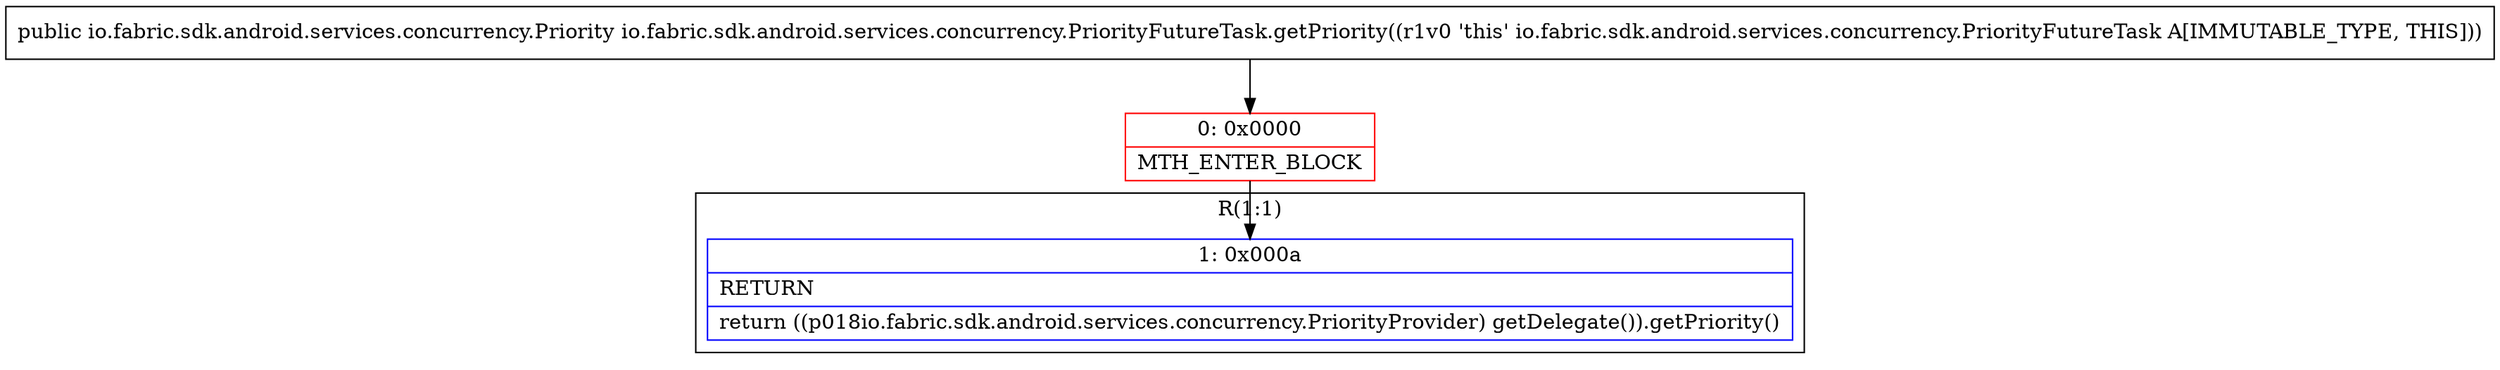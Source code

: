 digraph "CFG forio.fabric.sdk.android.services.concurrency.PriorityFutureTask.getPriority()Lio\/fabric\/sdk\/android\/services\/concurrency\/Priority;" {
subgraph cluster_Region_2009811136 {
label = "R(1:1)";
node [shape=record,color=blue];
Node_1 [shape=record,label="{1\:\ 0x000a|RETURN\l|return ((p018io.fabric.sdk.android.services.concurrency.PriorityProvider) getDelegate()).getPriority()\l}"];
}
Node_0 [shape=record,color=red,label="{0\:\ 0x0000|MTH_ENTER_BLOCK\l}"];
MethodNode[shape=record,label="{public io.fabric.sdk.android.services.concurrency.Priority io.fabric.sdk.android.services.concurrency.PriorityFutureTask.getPriority((r1v0 'this' io.fabric.sdk.android.services.concurrency.PriorityFutureTask A[IMMUTABLE_TYPE, THIS])) }"];
MethodNode -> Node_0;
Node_0 -> Node_1;
}

